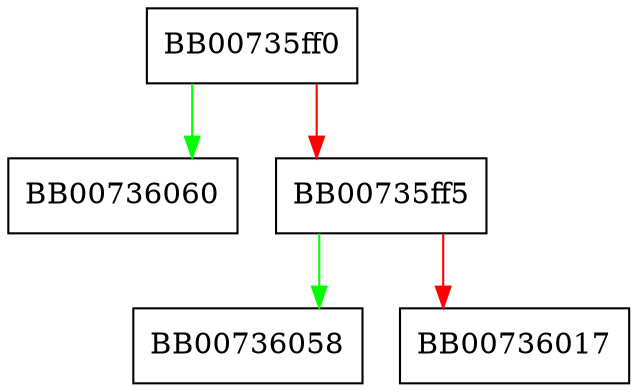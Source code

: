 digraph _CONF_free_data {
  node [shape="box"];
  graph [splines=ortho];
  BB00735ff0 -> BB00736060 [color="green"];
  BB00735ff0 -> BB00735ff5 [color="red"];
  BB00735ff5 -> BB00736058 [color="green"];
  BB00735ff5 -> BB00736017 [color="red"];
}